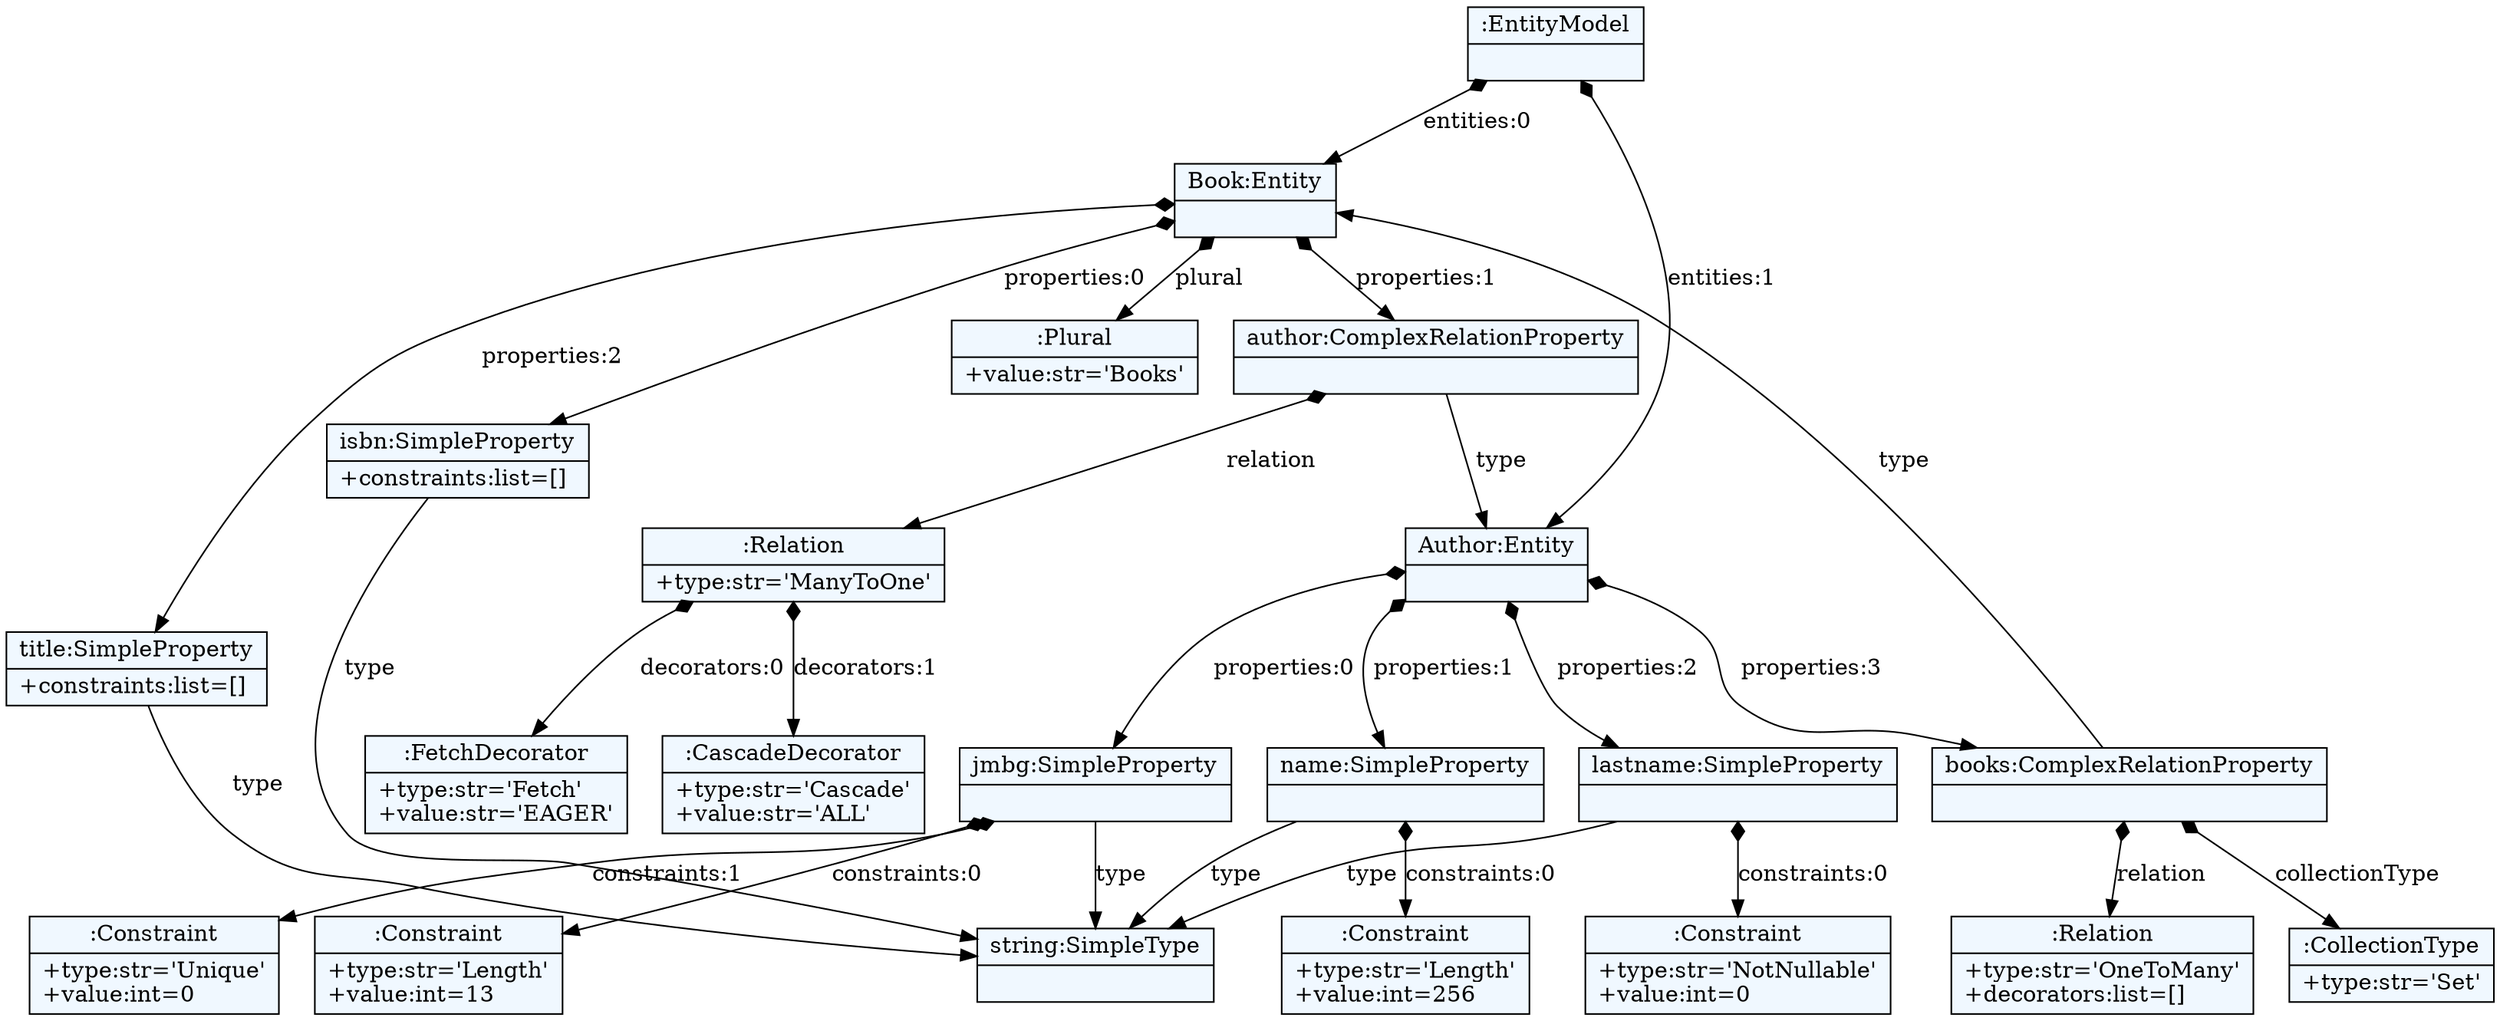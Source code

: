 
    digraph textX {
    fontname = "Bitstream Vera Sans"
    fontsize = 8
    node[
        shape=record,
        style=filled,
        fillcolor=aliceblue
    ]
    nodesep = 0.3
    edge[dir=black,arrowtail=empty]


1652989299200 -> 1652989297760 [label="entities:0" arrowtail=diamond dir=both]
1652989297760 -> 1652989300448 [label="properties:0" arrowtail=diamond dir=both]
1652989300448 -> 1652947102064 [label="type" ]
1652947102064[label="{string:SimpleType|}"]
1652989300448[label="{isbn:SimpleProperty|+constraints:list=[]\l}"]
1652989297760 -> 1652989298288 [label="properties:1" arrowtail=diamond dir=both]
1652989298288 -> 1652989298144 [label="relation" arrowtail=diamond dir=both]
1652989298144 -> 1652989297808 [label="decorators:0" arrowtail=diamond dir=both]
1652989297808[label="{:FetchDecorator|+type:str='Fetch'\l+value:str='EAGER'\l}"]
1652989298144 -> 1652989300160 [label="decorators:1" arrowtail=diamond dir=both]
1652989300160[label="{:CascadeDecorator|+type:str='Cascade'\l+value:str='ALL'\l}"]
1652989298144[label="{:Relation|+type:str='ManyToOne'\l}"]
1652989298288 -> 1652989298336 [label="type" ]
1652989298336 -> 1652989297616 [label="properties:0" arrowtail=diamond dir=both]
1652989297616 -> 1652989296704 [label="constraints:0" arrowtail=diamond dir=both]
1652989296704[label="{:Constraint|+type:str='Length'\l+value:int=13\l}"]
1652989297616 -> 1652989299776 [label="constraints:1" arrowtail=diamond dir=both]
1652989299776[label="{:Constraint|+type:str='Unique'\l+value:int=0\l}"]
1652989297616 -> 1652947102064 [label="type" ]
1652989297616[label="{jmbg:SimpleProperty|}"]
1652989298336 -> 1652989297568 [label="properties:1" arrowtail=diamond dir=both]
1652989297568 -> 1652989297904 [label="constraints:0" arrowtail=diamond dir=both]
1652989297904[label="{:Constraint|+type:str='Length'\l+value:int=256\l}"]
1652989297568 -> 1652947102064 [label="type" ]
1652989297568[label="{name:SimpleProperty|}"]
1652989298336 -> 1652989298768 [label="properties:2" arrowtail=diamond dir=both]
1652989298768 -> 1652989299392 [label="constraints:0" arrowtail=diamond dir=both]
1652989299392[label="{:Constraint|+type:str='NotNullable'\l+value:int=0\l}"]
1652989298768 -> 1652947102064 [label="type" ]
1652989298768[label="{lastname:SimpleProperty|}"]
1652989298336 -> 1652989300016 [label="properties:3" arrowtail=diamond dir=both]
1652989300016 -> 1652989266768 [label="relation" arrowtail=diamond dir=both]
1652989266768[label="{:Relation|+type:str='OneToMany'\l+decorators:list=[]\l}"]
1652989300016 -> 1652989266000 [label="collectionType" arrowtail=diamond dir=both]
1652989266000[label="{:CollectionType|+type:str='Set'\l}"]
1652989300016 -> 1652989297760 [label="type" ]
1652989300016[label="{books:ComplexRelationProperty|}"]
1652989298336[label="{Author:Entity|}"]
1652989298288[label="{author:ComplexRelationProperty|}"]
1652989297760 -> 1652989296896 [label="properties:2" arrowtail=diamond dir=both]
1652989296896 -> 1652947102064 [label="type" ]
1652989296896[label="{title:SimpleProperty|+constraints:list=[]\l}"]
1652989297760 -> 1652989298672 [label="plural" arrowtail=diamond dir=both]
1652989298672[label="{:Plural|+value:str='Books'\l}"]
1652989297760[label="{Book:Entity|}"]
1652989299200 -> 1652989298336 [label="entities:1" arrowtail=diamond dir=both]
1652989299200[label="{:EntityModel|}"]

}

